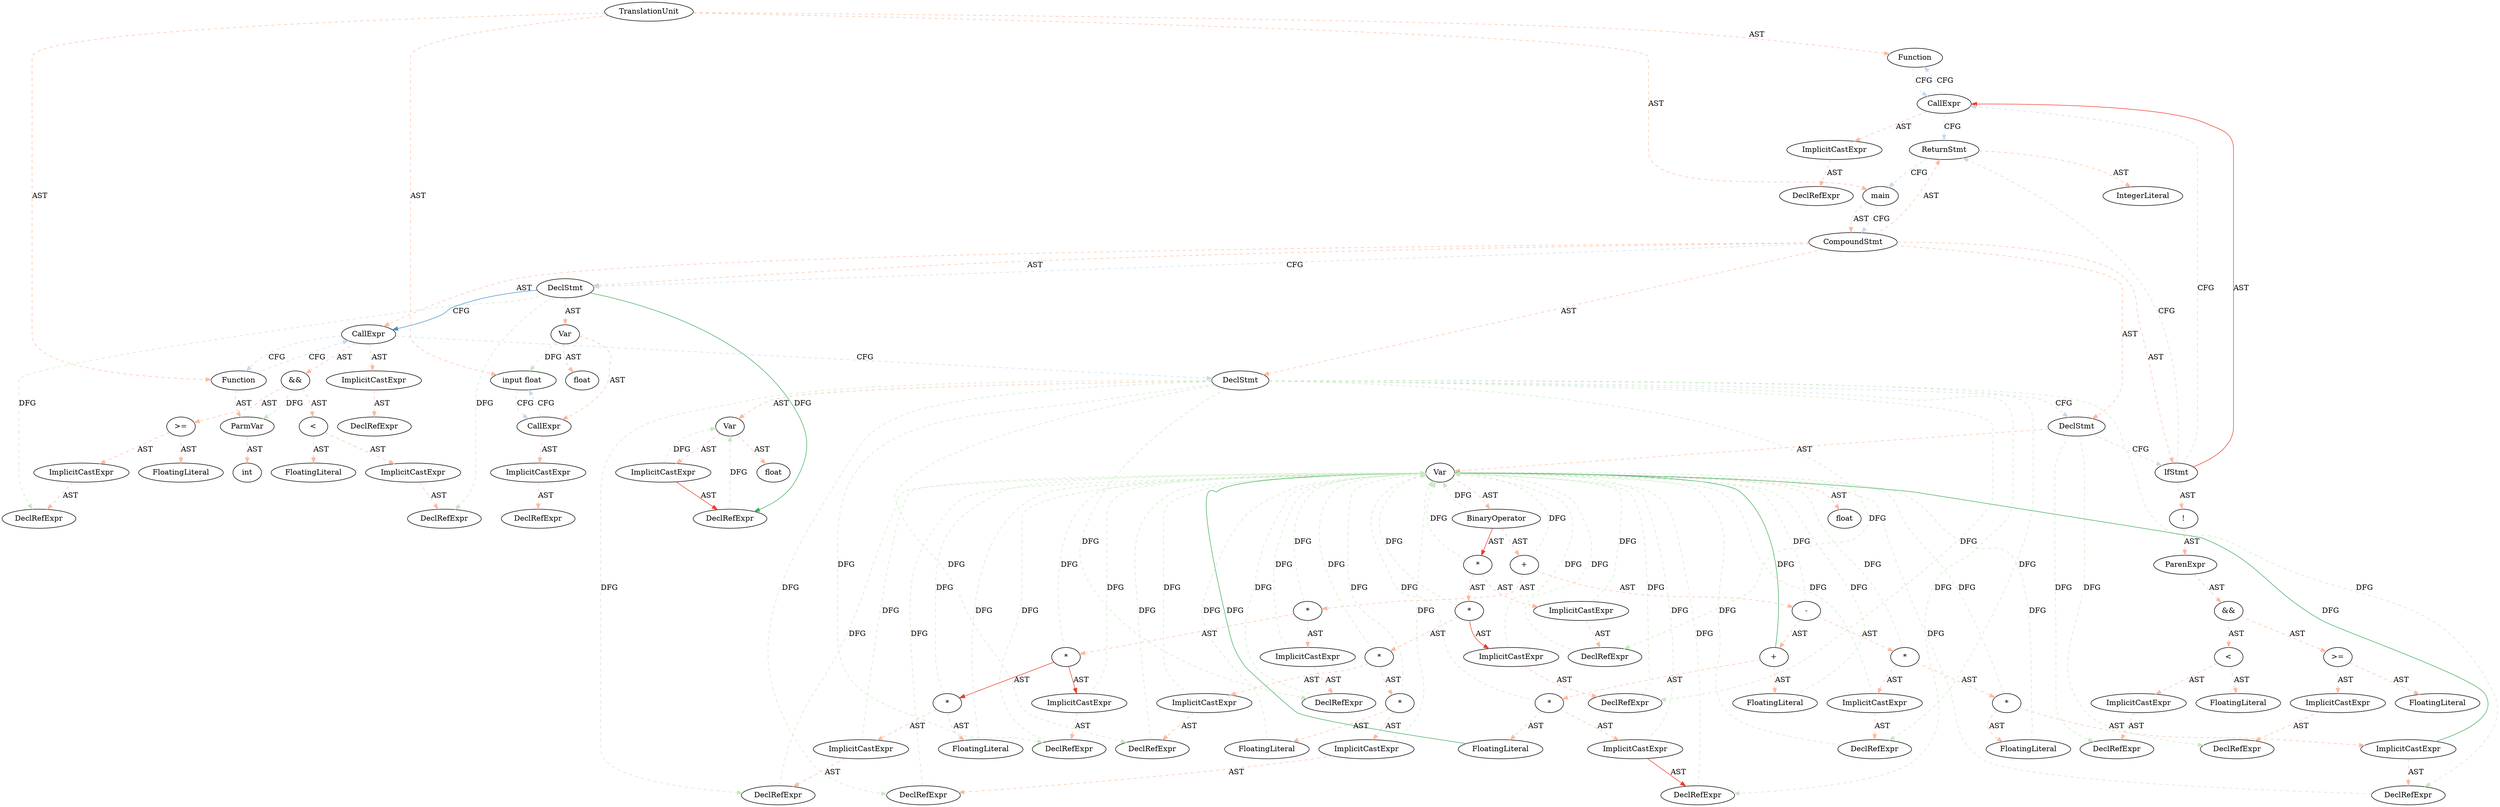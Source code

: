 digraph "" {
	node [label="\N"];
	0	[label=TranslationUnit];
	1	[label=Function];
	0 -> 1	[key=0,
		color=3,
		colorscheme=reds8,
		label=AST,
		style=dashed];
	2	[label=Function];
	0 -> 2	[key=0,
		color=3,
		colorscheme=reds8,
		label=AST,
		style=dashed];
	5	[label="input float "];
	0 -> 5	[key=0,
		color=3,
		colorscheme=reds8,
		label=AST,
		style=dashed];
	6	[label=main];
	0 -> 6	[key=0,
		color=3,
		colorscheme=reds8,
		label=AST,
		style=dashed];
	85	[label=CallExpr];
	1 -> 85	[key=0,
		color=3,
		colorscheme=blues8,
		label=CFG,
		style=dashed];
	3	[label=ParmVar];
	2 -> 3	[key=0,
		color=3,
		colorscheme=reds8,
		label=AST,
		style=dashed];
	14	[label=CallExpr];
	2 -> 14	[key=0,
		color=3,
		colorscheme=blues8,
		label=CFG,
		style=dashed];
	4	[label=int];
	3 -> 4	[key=0,
		color=3,
		colorscheme=reds8,
		label=AST,
		style=dashed];
	11	[label=CallExpr];
	5 -> 11	[key=0,
		color=3,
		colorscheme=blues8,
		label=CFG,
		style=dashed];
	7	[label=CompoundStmt];
	6 -> 7	[key=0,
		color=3,
		colorscheme=reds8,
		label=AST,
		style=dashed];
	6 -> 7	[key=1,
		color=3,
		colorscheme=blues8,
		label=CFG,
		style=dashed];
	8	[label=DeclStmt];
	7 -> 8	[key=0,
		color=3,
		colorscheme=reds8,
		label=AST,
		style=dashed];
	7 -> 8	[key=1,
		color=3,
		colorscheme=blues8,
		label=CFG,
		style=dashed];
	7 -> 14	[key=0,
		color=3,
		colorscheme=reds8,
		label=AST,
		style=dashed];
	26	[label=DeclStmt];
	7 -> 26	[key=0,
		color=3,
		colorscheme=reds8,
		label=AST,
		style=dashed];
	31	[label=DeclStmt];
	7 -> 31	[key=0,
		color=3,
		colorscheme=reds8,
		label=AST,
		style=dashed];
	73	[label=IfStmt];
	7 -> 73	[key=0,
		color=3,
		colorscheme=reds8,
		label=AST,
		style=dashed];
	88	[label=ReturnStmt];
	7 -> 88	[key=0,
		color=3,
		colorscheme=reds8,
		label=AST,
		style=dashed];
	9	[label=Var];
	8 -> 9	[key=0,
		color=3,
		colorscheme=reds8,
		label=AST,
		style=dashed];
	8 -> 14	[key=0,
		color=6,
		colorscheme=blues8,
		label=CFG,
		style=solid];
	20	[label=DeclRefExpr];
	8 -> 20	[key=0,
		color=3,
		colorscheme=greens8,
		label=DFG,
		style=dashed];
	24	[label=DeclRefExpr];
	8 -> 24	[key=0,
		color=3,
		colorscheme=greens8,
		label=DFG,
		style=dashed];
	30	[label=DeclRefExpr];
	8 -> 30	[key=0,
		color=6,
		colorscheme=greens8,
		label=DFG,
		style=solid];
	9 -> 5	[key=0,
		color=3,
		colorscheme=greens8,
		label=DFG,
		style=dashed];
	10	[label=float];
	9 -> 10	[key=0,
		color=3,
		colorscheme=reds8,
		label=AST,
		style=dashed];
	9 -> 11	[key=0,
		color=3,
		colorscheme=reds8,
		label=AST,
		style=dashed];
	11 -> 5	[key=0,
		color=3,
		colorscheme=blues8,
		label=CFG,
		style=dashed];
	12	[label=ImplicitCastExpr];
	11 -> 12	[key=0,
		color=3,
		colorscheme=reds8,
		label=AST,
		style=dashed];
	13	[label=DeclRefExpr];
	12 -> 13	[key=0,
		color=3,
		colorscheme=reds8,
		label=AST,
		style=dashed];
	14 -> 2	[key=0,
		color=3,
		colorscheme=blues8,
		label=CFG,
		style=dashed];
	15	[label=ImplicitCastExpr];
	14 -> 15	[key=0,
		color=3,
		colorscheme=reds8,
		label=AST,
		style=dashed];
	17	[label="&&"];
	14 -> 17	[key=0,
		color=3,
		colorscheme=reds8,
		label=AST,
		style=dashed];
	14 -> 26	[key=0,
		color=3,
		colorscheme=blues8,
		label=CFG,
		style=dashed];
	16	[label=DeclRefExpr];
	15 -> 16	[key=0,
		color=3,
		colorscheme=reds8,
		label=AST,
		style=dashed];
	17 -> 3	[key=0,
		color=3,
		colorscheme=greens8,
		label=DFG,
		style=dashed];
	18	[label=">="];
	17 -> 18	[key=0,
		color=3,
		colorscheme=reds8,
		label=AST,
		style=dashed];
	22	[label="<"];
	17 -> 22	[key=0,
		color=3,
		colorscheme=reds8,
		label=AST,
		style=dashed];
	19	[label=ImplicitCastExpr];
	18 -> 19	[key=0,
		color=3,
		colorscheme=reds8,
		label=AST,
		style=dashed];
	21	[label=FloatingLiteral];
	18 -> 21	[key=0,
		color=3,
		colorscheme=reds8,
		label=AST,
		style=dashed];
	19 -> 20	[key=0,
		color=3,
		colorscheme=reds8,
		label=AST,
		style=dashed];
	23	[label=ImplicitCastExpr];
	22 -> 23	[key=0,
		color=3,
		colorscheme=reds8,
		label=AST,
		style=dashed];
	25	[label=FloatingLiteral];
	22 -> 25	[key=0,
		color=3,
		colorscheme=reds8,
		label=AST,
		style=dashed];
	23 -> 24	[key=0,
		color=3,
		colorscheme=reds8,
		label=AST,
		style=dashed];
	27	[label=Var];
	26 -> 27	[key=0,
		color=3,
		colorscheme=reds8,
		label=AST,
		style=dashed];
	26 -> 31	[key=0,
		color=3,
		colorscheme=blues8,
		label=CFG,
		style=dashed];
	42	[label=DeclRefExpr];
	26 -> 42	[key=0,
		color=3,
		colorscheme=greens8,
		label=DFG,
		style=dashed];
	47	[label=DeclRefExpr];
	26 -> 47	[key=0,
		color=3,
		colorscheme=greens8,
		label=DFG,
		style=dashed];
	49	[label=DeclRefExpr];
	26 -> 49	[key=0,
		color=3,
		colorscheme=greens8,
		label=DFG,
		style=dashed];
	55	[label=DeclRefExpr];
	26 -> 55	[key=0,
		color=3,
		colorscheme=greens8,
		label=DFG,
		style=dashed];
	57	[label=DeclRefExpr];
	26 -> 57	[key=0,
		color=3,
		colorscheme=greens8,
		label=DFG,
		style=dashed];
	59	[label=DeclRefExpr];
	26 -> 59	[key=0,
		color=3,
		colorscheme=greens8,
		label=DFG,
		style=dashed];
	66	[label=DeclRefExpr];
	26 -> 66	[key=0,
		color=3,
		colorscheme=greens8,
		label=DFG,
		style=dashed];
	68	[label=DeclRefExpr];
	26 -> 68	[key=0,
		color=3,
		colorscheme=greens8,
		label=DFG,
		style=dashed];
	70	[label=DeclRefExpr];
	26 -> 70	[key=0,
		color=3,
		colorscheme=greens8,
		label=DFG,
		style=dashed];
	72	[label=DeclRefExpr];
	26 -> 72	[key=0,
		color=3,
		colorscheme=greens8,
		label=DFG,
		style=dashed];
	28	[label=float];
	27 -> 28	[key=0,
		color=3,
		colorscheme=reds8,
		label=AST,
		style=dashed];
	29	[label=ImplicitCastExpr];
	27 -> 29	[key=0,
		color=3,
		colorscheme=reds8,
		label=AST,
		style=dashed];
	29 -> 27	[key=0,
		color=3,
		colorscheme=greens8,
		label=DFG,
		style=dashed];
	29 -> 30	[key=0,
		color=6,
		colorscheme=reds8,
		label=AST,
		style=solid];
	30 -> 27	[key=0,
		color=3,
		colorscheme=greens8,
		label=DFG,
		style=dashed];
	32	[label=Var];
	31 -> 32	[key=0,
		color=3,
		colorscheme=reds8,
		label=AST,
		style=dashed];
	31 -> 73	[key=0,
		color=3,
		colorscheme=blues8,
		label=CFG,
		style=dashed];
	79	[label=DeclRefExpr];
	31 -> 79	[key=0,
		color=3,
		colorscheme=greens8,
		label=DFG,
		style=dashed];
	83	[label=DeclRefExpr];
	31 -> 83	[key=0,
		color=3,
		colorscheme=greens8,
		label=DFG,
		style=dashed];
	33	[label=float];
	32 -> 33	[key=0,
		color=3,
		colorscheme=reds8,
		label=AST,
		style=dashed];
	34	[label=BinaryOperator];
	32 -> 34	[key=0,
		color=3,
		colorscheme=reds8,
		label=AST,
		style=dashed];
	34 -> 32	[key=0,
		color=3,
		colorscheme=greens8,
		label=DFG,
		style=dashed];
	35	[label="+"];
	34 -> 35	[key=0,
		color=3,
		colorscheme=reds8,
		label=AST,
		style=dashed];
	60	[label="*"];
	34 -> 60	[key=0,
		color=6,
		colorscheme=reds8,
		label=AST,
		style=solid];
	35 -> 32	[key=0,
		color=3,
		colorscheme=greens8,
		label=DFG,
		style=dashed];
	36	[label="-"];
	35 -> 36	[key=0,
		color=3,
		colorscheme=reds8,
		label=AST,
		style=dashed];
	50	[label="*"];
	35 -> 50	[key=0,
		color=3,
		colorscheme=reds8,
		label=AST,
		style=dashed];
	36 -> 32	[key=0,
		color=3,
		colorscheme=greens8,
		label=DFG,
		style=dashed];
	37	[label="+"];
	36 -> 37	[key=0,
		color=3,
		colorscheme=reds8,
		label=AST,
		style=dashed];
	43	[label="*"];
	36 -> 43	[key=0,
		color=3,
		colorscheme=reds8,
		label=AST,
		style=dashed];
	37 -> 32	[key=0,
		color=6,
		colorscheme=greens8,
		label=DFG,
		style=solid];
	38	[label=FloatingLiteral];
	37 -> 38	[key=0,
		color=3,
		colorscheme=reds8,
		label=AST,
		style=dashed];
	39	[label="*"];
	37 -> 39	[key=0,
		color=3,
		colorscheme=reds8,
		label=AST,
		style=dashed];
	38 -> 32	[key=0,
		color=3,
		colorscheme=greens8,
		label=DFG,
		style=dashed];
	39 -> 32	[key=0,
		color=3,
		colorscheme=greens8,
		label=DFG,
		style=dashed];
	40	[label=FloatingLiteral];
	39 -> 40	[key=0,
		color=3,
		colorscheme=reds8,
		label=AST,
		style=dashed];
	41	[label=ImplicitCastExpr];
	39 -> 41	[key=0,
		color=3,
		colorscheme=reds8,
		label=AST,
		style=dashed];
	40 -> 32	[key=0,
		color=6,
		colorscheme=greens8,
		label=DFG,
		style=solid];
	41 -> 32	[key=0,
		color=3,
		colorscheme=greens8,
		label=DFG,
		style=dashed];
	41 -> 42	[key=0,
		color=6,
		colorscheme=reds8,
		label=AST,
		style=solid];
	42 -> 32	[key=0,
		color=3,
		colorscheme=greens8,
		label=DFG,
		style=dashed];
	43 -> 32	[key=0,
		color=3,
		colorscheme=greens8,
		label=DFG,
		style=dashed];
	44	[label="*"];
	43 -> 44	[key=0,
		color=3,
		colorscheme=reds8,
		label=AST,
		style=dashed];
	48	[label=ImplicitCastExpr];
	43 -> 48	[key=0,
		color=3,
		colorscheme=reds8,
		label=AST,
		style=dashed];
	44 -> 32	[key=0,
		color=3,
		colorscheme=greens8,
		label=DFG,
		style=dashed];
	45	[label=FloatingLiteral];
	44 -> 45	[key=0,
		color=3,
		colorscheme=reds8,
		label=AST,
		style=dashed];
	46	[label=ImplicitCastExpr];
	44 -> 46	[key=0,
		color=3,
		colorscheme=reds8,
		label=AST,
		style=dashed];
	45 -> 32	[key=0,
		color=3,
		colorscheme=greens8,
		label=DFG,
		style=dashed];
	46 -> 32	[key=0,
		color=6,
		colorscheme=greens8,
		label=DFG,
		style=solid];
	46 -> 47	[key=0,
		color=3,
		colorscheme=reds8,
		label=AST,
		style=dashed];
	47 -> 32	[key=0,
		color=3,
		colorscheme=greens8,
		label=DFG,
		style=dashed];
	48 -> 32	[key=0,
		color=3,
		colorscheme=greens8,
		label=DFG,
		style=dashed];
	48 -> 49	[key=0,
		color=3,
		colorscheme=reds8,
		label=AST,
		style=dashed];
	49 -> 32	[key=0,
		color=3,
		colorscheme=greens8,
		label=DFG,
		style=dashed];
	50 -> 32	[key=0,
		color=3,
		colorscheme=greens8,
		label=DFG,
		style=dashed];
	51	[label="*"];
	50 -> 51	[key=0,
		color=3,
		colorscheme=reds8,
		label=AST,
		style=dashed];
	58	[label=ImplicitCastExpr];
	50 -> 58	[key=0,
		color=3,
		colorscheme=reds8,
		label=AST,
		style=dashed];
	51 -> 32	[key=0,
		color=3,
		colorscheme=greens8,
		label=DFG,
		style=dashed];
	52	[label="*"];
	51 -> 52	[key=0,
		color=6,
		colorscheme=reds8,
		label=AST,
		style=solid];
	56	[label=ImplicitCastExpr];
	51 -> 56	[key=0,
		color=6,
		colorscheme=reds8,
		label=AST,
		style=solid];
	52 -> 32	[key=0,
		color=3,
		colorscheme=greens8,
		label=DFG,
		style=dashed];
	53	[label=FloatingLiteral];
	52 -> 53	[key=0,
		color=3,
		colorscheme=reds8,
		label=AST,
		style=dashed];
	54	[label=ImplicitCastExpr];
	52 -> 54	[key=0,
		color=3,
		colorscheme=reds8,
		label=AST,
		style=dashed];
	53 -> 32	[key=0,
		color=3,
		colorscheme=greens8,
		label=DFG,
		style=dashed];
	54 -> 32	[key=0,
		color=3,
		colorscheme=greens8,
		label=DFG,
		style=dashed];
	54 -> 55	[key=0,
		color=3,
		colorscheme=reds8,
		label=AST,
		style=dashed];
	55 -> 32	[key=0,
		color=3,
		colorscheme=greens8,
		label=DFG,
		style=dashed];
	56 -> 32	[key=0,
		color=3,
		colorscheme=greens8,
		label=DFG,
		style=dashed];
	56 -> 57	[key=0,
		color=3,
		colorscheme=reds8,
		label=AST,
		style=dashed];
	57 -> 32	[key=0,
		color=3,
		colorscheme=greens8,
		label=DFG,
		style=dashed];
	58 -> 32	[key=0,
		color=3,
		colorscheme=greens8,
		label=DFG,
		style=dashed];
	58 -> 59	[key=0,
		color=3,
		colorscheme=reds8,
		label=AST,
		style=dashed];
	59 -> 32	[key=0,
		color=3,
		colorscheme=greens8,
		label=DFG,
		style=dashed];
	60 -> 32	[key=0,
		color=3,
		colorscheme=greens8,
		label=DFG,
		style=dashed];
	61	[label="*"];
	60 -> 61	[key=0,
		color=3,
		colorscheme=reds8,
		label=AST,
		style=dashed];
	71	[label=ImplicitCastExpr];
	60 -> 71	[key=0,
		color=3,
		colorscheme=reds8,
		label=AST,
		style=dashed];
	61 -> 32	[key=0,
		color=3,
		colorscheme=greens8,
		label=DFG,
		style=dashed];
	62	[label="*"];
	61 -> 62	[key=0,
		color=3,
		colorscheme=reds8,
		label=AST,
		style=dashed];
	69	[label=ImplicitCastExpr];
	61 -> 69	[key=0,
		color=6,
		colorscheme=reds8,
		label=AST,
		style=solid];
	62 -> 32	[key=0,
		color=3,
		colorscheme=greens8,
		label=DFG,
		style=dashed];
	63	[label="*"];
	62 -> 63	[key=0,
		color=3,
		colorscheme=reds8,
		label=AST,
		style=dashed];
	67	[label=ImplicitCastExpr];
	62 -> 67	[key=0,
		color=3,
		colorscheme=reds8,
		label=AST,
		style=dashed];
	63 -> 32	[key=0,
		color=3,
		colorscheme=greens8,
		label=DFG,
		style=dashed];
	64	[label=FloatingLiteral];
	63 -> 64	[key=0,
		color=3,
		colorscheme=reds8,
		label=AST,
		style=dashed];
	65	[label=ImplicitCastExpr];
	63 -> 65	[key=0,
		color=3,
		colorscheme=reds8,
		label=AST,
		style=dashed];
	64 -> 32	[key=0,
		color=3,
		colorscheme=greens8,
		label=DFG,
		style=dashed];
	65 -> 32	[key=0,
		color=3,
		colorscheme=greens8,
		label=DFG,
		style=dashed];
	65 -> 66	[key=0,
		color=3,
		colorscheme=reds8,
		label=AST,
		style=dashed];
	66 -> 32	[key=0,
		color=3,
		colorscheme=greens8,
		label=DFG,
		style=dashed];
	67 -> 32	[key=0,
		color=3,
		colorscheme=greens8,
		label=DFG,
		style=dashed];
	67 -> 68	[key=0,
		color=3,
		colorscheme=reds8,
		label=AST,
		style=dashed];
	68 -> 32	[key=0,
		color=3,
		colorscheme=greens8,
		label=DFG,
		style=dashed];
	69 -> 32	[key=0,
		color=3,
		colorscheme=greens8,
		label=DFG,
		style=dashed];
	69 -> 70	[key=0,
		color=3,
		colorscheme=reds8,
		label=AST,
		style=dashed];
	70 -> 32	[key=0,
		color=3,
		colorscheme=greens8,
		label=DFG,
		style=dashed];
	71 -> 32	[key=0,
		color=3,
		colorscheme=greens8,
		label=DFG,
		style=dashed];
	71 -> 72	[key=0,
		color=3,
		colorscheme=reds8,
		label=AST,
		style=dashed];
	72 -> 32	[key=0,
		color=3,
		colorscheme=greens8,
		label=DFG,
		style=dashed];
	74	[label="!"];
	73 -> 74	[key=0,
		color=3,
		colorscheme=reds8,
		label=AST,
		style=dashed];
	73 -> 85	[key=0,
		color=6,
		colorscheme=reds8,
		label=AST,
		style=solid];
	73 -> 85	[key=1,
		color=3,
		colorscheme=blues8,
		label=CFG,
		style=dashed];
	73 -> 88	[key=0,
		color=3,
		colorscheme=blues8,
		label=CFG,
		style=dashed];
	75	[label=ParenExpr];
	74 -> 75	[key=0,
		color=3,
		colorscheme=reds8,
		label=AST,
		style=dashed];
	76	[label="&&"];
	75 -> 76	[key=0,
		color=3,
		colorscheme=reds8,
		label=AST,
		style=dashed];
	77	[label=">="];
	76 -> 77	[key=0,
		color=3,
		colorscheme=reds8,
		label=AST,
		style=dashed];
	81	[label="<"];
	76 -> 81	[key=0,
		color=3,
		colorscheme=reds8,
		label=AST,
		style=dashed];
	78	[label=ImplicitCastExpr];
	77 -> 78	[key=0,
		color=3,
		colorscheme=reds8,
		label=AST,
		style=dashed];
	80	[label=FloatingLiteral];
	77 -> 80	[key=0,
		color=3,
		colorscheme=reds8,
		label=AST,
		style=dashed];
	78 -> 79	[key=0,
		color=3,
		colorscheme=reds8,
		label=AST,
		style=dashed];
	82	[label=ImplicitCastExpr];
	81 -> 82	[key=0,
		color=3,
		colorscheme=reds8,
		label=AST,
		style=dashed];
	84	[label=FloatingLiteral];
	81 -> 84	[key=0,
		color=3,
		colorscheme=reds8,
		label=AST,
		style=dashed];
	82 -> 83	[key=0,
		color=3,
		colorscheme=reds8,
		label=AST,
		style=dashed];
	85 -> 1	[key=0,
		color=3,
		colorscheme=blues8,
		label=CFG,
		style=dashed];
	86	[label=ImplicitCastExpr];
	85 -> 86	[key=0,
		color=3,
		colorscheme=reds8,
		label=AST,
		style=dashed];
	85 -> 88	[key=0,
		color=3,
		colorscheme=blues8,
		label=CFG,
		style=dashed];
	87	[label=DeclRefExpr];
	86 -> 87	[key=0,
		color=3,
		colorscheme=reds8,
		label=AST,
		style=dashed];
	88 -> 6	[key=0,
		color=3,
		colorscheme=blues8,
		label=CFG,
		style=dashed];
	89	[label=IntegerLiteral];
	88 -> 89	[key=0,
		color=3,
		colorscheme=reds8,
		label=AST,
		style=dashed];
}
